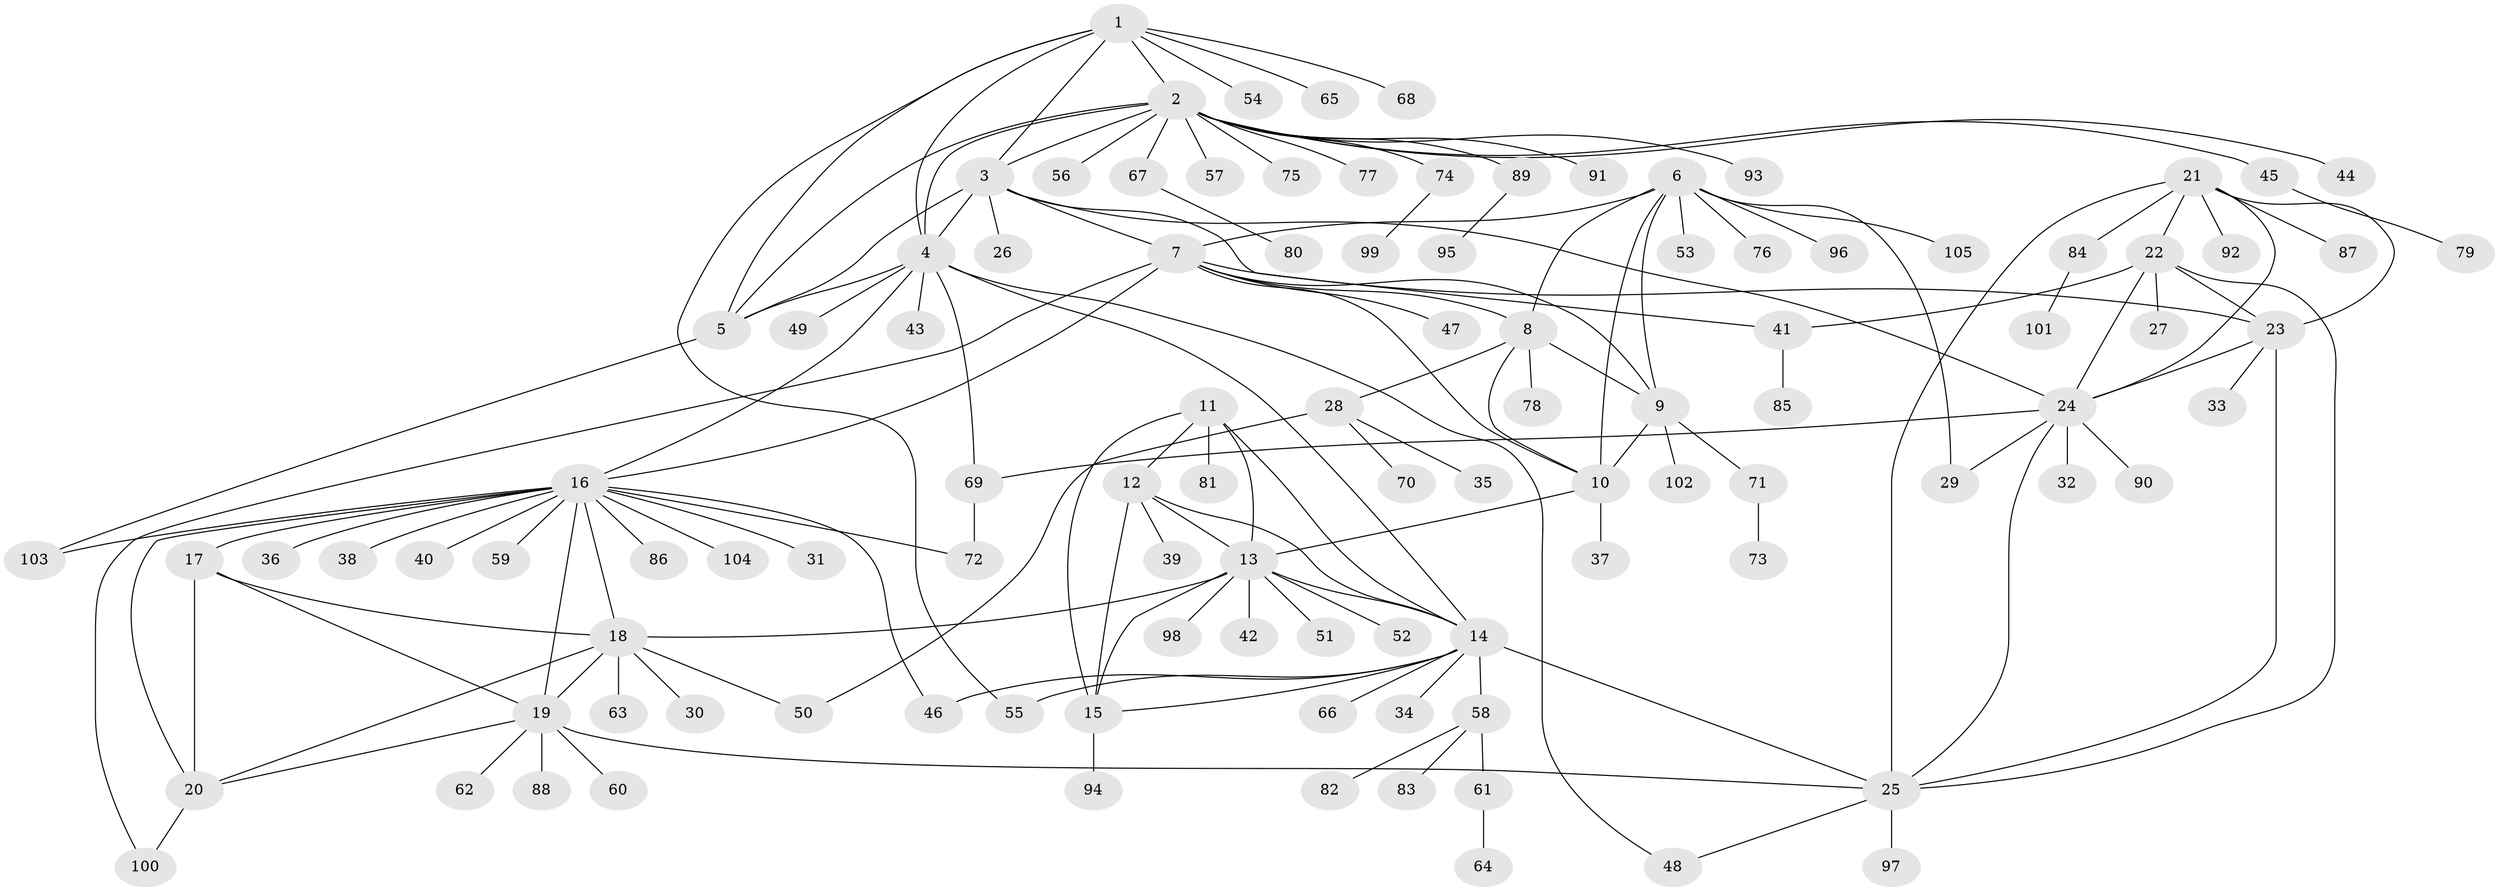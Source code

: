 // coarse degree distribution, {5: 0.1875, 8: 0.0625, 7: 0.0625, 4: 0.125, 6: 0.09375, 9: 0.03125, 3: 0.03125, 2: 0.15625, 1: 0.25}
// Generated by graph-tools (version 1.1) at 2025/52/03/04/25 22:52:39]
// undirected, 105 vertices, 150 edges
graph export_dot {
  node [color=gray90,style=filled];
  1;
  2;
  3;
  4;
  5;
  6;
  7;
  8;
  9;
  10;
  11;
  12;
  13;
  14;
  15;
  16;
  17;
  18;
  19;
  20;
  21;
  22;
  23;
  24;
  25;
  26;
  27;
  28;
  29;
  30;
  31;
  32;
  33;
  34;
  35;
  36;
  37;
  38;
  39;
  40;
  41;
  42;
  43;
  44;
  45;
  46;
  47;
  48;
  49;
  50;
  51;
  52;
  53;
  54;
  55;
  56;
  57;
  58;
  59;
  60;
  61;
  62;
  63;
  64;
  65;
  66;
  67;
  68;
  69;
  70;
  71;
  72;
  73;
  74;
  75;
  76;
  77;
  78;
  79;
  80;
  81;
  82;
  83;
  84;
  85;
  86;
  87;
  88;
  89;
  90;
  91;
  92;
  93;
  94;
  95;
  96;
  97;
  98;
  99;
  100;
  101;
  102;
  103;
  104;
  105;
  1 -- 2;
  1 -- 3;
  1 -- 4;
  1 -- 5;
  1 -- 54;
  1 -- 55;
  1 -- 65;
  1 -- 68;
  2 -- 3;
  2 -- 4;
  2 -- 5;
  2 -- 44;
  2 -- 45;
  2 -- 56;
  2 -- 57;
  2 -- 67;
  2 -- 74;
  2 -- 75;
  2 -- 77;
  2 -- 89;
  2 -- 91;
  2 -- 93;
  3 -- 4;
  3 -- 5;
  3 -- 7;
  3 -- 24;
  3 -- 26;
  3 -- 41;
  4 -- 5;
  4 -- 14;
  4 -- 16;
  4 -- 43;
  4 -- 48;
  4 -- 49;
  4 -- 69;
  5 -- 103;
  6 -- 7;
  6 -- 8;
  6 -- 9;
  6 -- 10;
  6 -- 29;
  6 -- 53;
  6 -- 76;
  6 -- 96;
  6 -- 105;
  7 -- 8;
  7 -- 9;
  7 -- 10;
  7 -- 16;
  7 -- 23;
  7 -- 47;
  7 -- 100;
  8 -- 9;
  8 -- 10;
  8 -- 28;
  8 -- 78;
  9 -- 10;
  9 -- 71;
  9 -- 102;
  10 -- 13;
  10 -- 37;
  11 -- 12;
  11 -- 13;
  11 -- 14;
  11 -- 15;
  11 -- 81;
  12 -- 13;
  12 -- 14;
  12 -- 15;
  12 -- 39;
  13 -- 14;
  13 -- 15;
  13 -- 18;
  13 -- 42;
  13 -- 51;
  13 -- 52;
  13 -- 98;
  14 -- 15;
  14 -- 25;
  14 -- 34;
  14 -- 46;
  14 -- 55;
  14 -- 58;
  14 -- 66;
  15 -- 94;
  16 -- 17;
  16 -- 18;
  16 -- 19;
  16 -- 20;
  16 -- 31;
  16 -- 36;
  16 -- 38;
  16 -- 40;
  16 -- 46;
  16 -- 59;
  16 -- 72;
  16 -- 86;
  16 -- 103;
  16 -- 104;
  17 -- 18;
  17 -- 19;
  17 -- 20;
  18 -- 19;
  18 -- 20;
  18 -- 30;
  18 -- 50;
  18 -- 63;
  19 -- 20;
  19 -- 25;
  19 -- 60;
  19 -- 62;
  19 -- 88;
  20 -- 100;
  21 -- 22;
  21 -- 23;
  21 -- 24;
  21 -- 25;
  21 -- 84;
  21 -- 87;
  21 -- 92;
  22 -- 23;
  22 -- 24;
  22 -- 25;
  22 -- 27;
  22 -- 41;
  23 -- 24;
  23 -- 25;
  23 -- 33;
  24 -- 25;
  24 -- 29;
  24 -- 32;
  24 -- 69;
  24 -- 90;
  25 -- 48;
  25 -- 97;
  28 -- 35;
  28 -- 50;
  28 -- 70;
  41 -- 85;
  45 -- 79;
  58 -- 61;
  58 -- 82;
  58 -- 83;
  61 -- 64;
  67 -- 80;
  69 -- 72;
  71 -- 73;
  74 -- 99;
  84 -- 101;
  89 -- 95;
}

